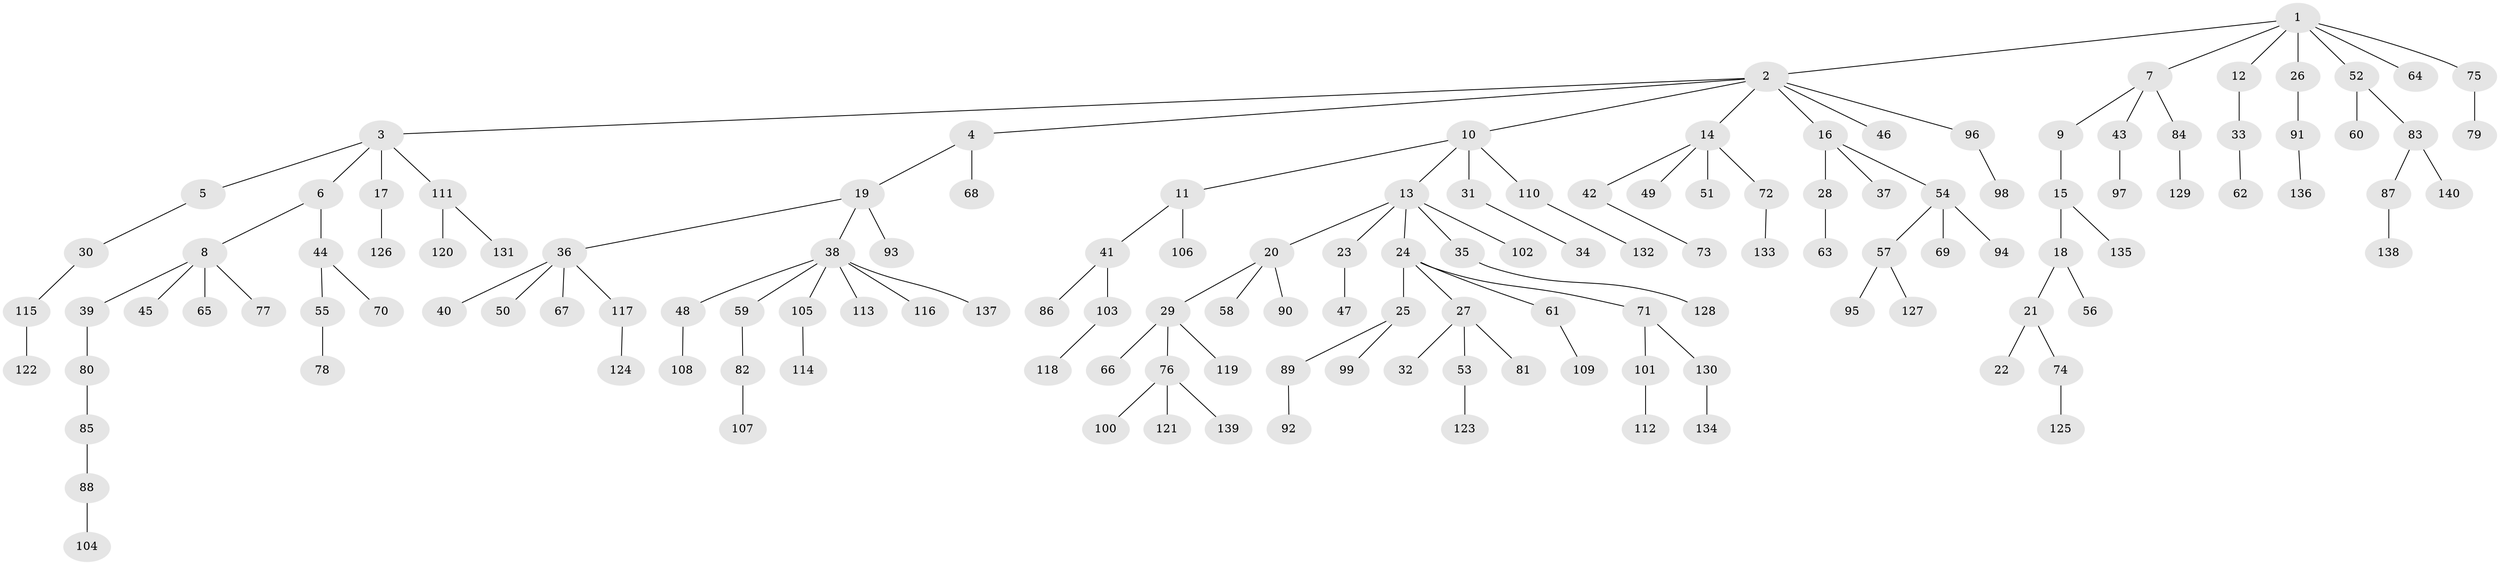 // Generated by graph-tools (version 1.1) at 2025/26/03/09/25 03:26:33]
// undirected, 140 vertices, 139 edges
graph export_dot {
graph [start="1"]
  node [color=gray90,style=filled];
  1;
  2;
  3;
  4;
  5;
  6;
  7;
  8;
  9;
  10;
  11;
  12;
  13;
  14;
  15;
  16;
  17;
  18;
  19;
  20;
  21;
  22;
  23;
  24;
  25;
  26;
  27;
  28;
  29;
  30;
  31;
  32;
  33;
  34;
  35;
  36;
  37;
  38;
  39;
  40;
  41;
  42;
  43;
  44;
  45;
  46;
  47;
  48;
  49;
  50;
  51;
  52;
  53;
  54;
  55;
  56;
  57;
  58;
  59;
  60;
  61;
  62;
  63;
  64;
  65;
  66;
  67;
  68;
  69;
  70;
  71;
  72;
  73;
  74;
  75;
  76;
  77;
  78;
  79;
  80;
  81;
  82;
  83;
  84;
  85;
  86;
  87;
  88;
  89;
  90;
  91;
  92;
  93;
  94;
  95;
  96;
  97;
  98;
  99;
  100;
  101;
  102;
  103;
  104;
  105;
  106;
  107;
  108;
  109;
  110;
  111;
  112;
  113;
  114;
  115;
  116;
  117;
  118;
  119;
  120;
  121;
  122;
  123;
  124;
  125;
  126;
  127;
  128;
  129;
  130;
  131;
  132;
  133;
  134;
  135;
  136;
  137;
  138;
  139;
  140;
  1 -- 2;
  1 -- 7;
  1 -- 12;
  1 -- 26;
  1 -- 52;
  1 -- 64;
  1 -- 75;
  2 -- 3;
  2 -- 4;
  2 -- 10;
  2 -- 14;
  2 -- 16;
  2 -- 46;
  2 -- 96;
  3 -- 5;
  3 -- 6;
  3 -- 17;
  3 -- 111;
  4 -- 19;
  4 -- 68;
  5 -- 30;
  6 -- 8;
  6 -- 44;
  7 -- 9;
  7 -- 43;
  7 -- 84;
  8 -- 39;
  8 -- 45;
  8 -- 65;
  8 -- 77;
  9 -- 15;
  10 -- 11;
  10 -- 13;
  10 -- 31;
  10 -- 110;
  11 -- 41;
  11 -- 106;
  12 -- 33;
  13 -- 20;
  13 -- 23;
  13 -- 24;
  13 -- 35;
  13 -- 102;
  14 -- 42;
  14 -- 49;
  14 -- 51;
  14 -- 72;
  15 -- 18;
  15 -- 135;
  16 -- 28;
  16 -- 37;
  16 -- 54;
  17 -- 126;
  18 -- 21;
  18 -- 56;
  19 -- 36;
  19 -- 38;
  19 -- 93;
  20 -- 29;
  20 -- 58;
  20 -- 90;
  21 -- 22;
  21 -- 74;
  23 -- 47;
  24 -- 25;
  24 -- 27;
  24 -- 61;
  24 -- 71;
  25 -- 89;
  25 -- 99;
  26 -- 91;
  27 -- 32;
  27 -- 53;
  27 -- 81;
  28 -- 63;
  29 -- 66;
  29 -- 76;
  29 -- 119;
  30 -- 115;
  31 -- 34;
  33 -- 62;
  35 -- 128;
  36 -- 40;
  36 -- 50;
  36 -- 67;
  36 -- 117;
  38 -- 48;
  38 -- 59;
  38 -- 105;
  38 -- 113;
  38 -- 116;
  38 -- 137;
  39 -- 80;
  41 -- 86;
  41 -- 103;
  42 -- 73;
  43 -- 97;
  44 -- 55;
  44 -- 70;
  48 -- 108;
  52 -- 60;
  52 -- 83;
  53 -- 123;
  54 -- 57;
  54 -- 69;
  54 -- 94;
  55 -- 78;
  57 -- 95;
  57 -- 127;
  59 -- 82;
  61 -- 109;
  71 -- 101;
  71 -- 130;
  72 -- 133;
  74 -- 125;
  75 -- 79;
  76 -- 100;
  76 -- 121;
  76 -- 139;
  80 -- 85;
  82 -- 107;
  83 -- 87;
  83 -- 140;
  84 -- 129;
  85 -- 88;
  87 -- 138;
  88 -- 104;
  89 -- 92;
  91 -- 136;
  96 -- 98;
  101 -- 112;
  103 -- 118;
  105 -- 114;
  110 -- 132;
  111 -- 120;
  111 -- 131;
  115 -- 122;
  117 -- 124;
  130 -- 134;
}
